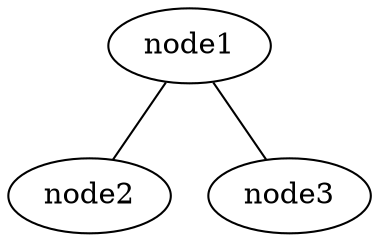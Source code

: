 graph undirected {
	node1 [marta = yellow] 
	node2
	node3
	
	
	node1 -- {node2 node3}
}

digraph directed {
	node1
	node2
	node3
	node4
	
	node1 -> node2
	node1 -> node2
}